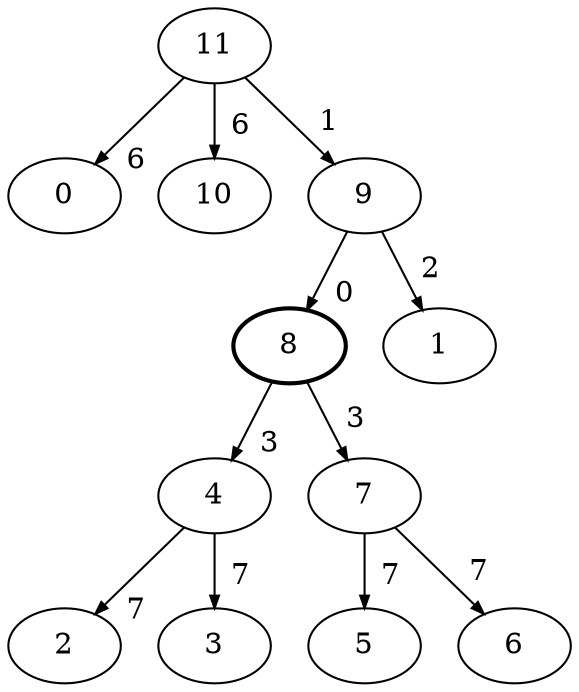 digraph G {
        edge [arrowsize=0.6 labeldistance=2.0 labelangle=-40]
        8 [penwidth=2]
        11 -> 0 [headlabel="6"]
        11 -> 10 [headlabel="6"]
        11 -> 9 [headlabel="1"]
        9 -> 1 [headlabel="2"]
        9 -> 8 [headlabel="0"]
        8 -> 4 [headlabel="3"]
        8 -> 7 [headlabel="3"]
        { edge [headlabel="7"]
                4 -> 2
                4 -> 3
                7 -> 5
                7 -> 6
        }
}
